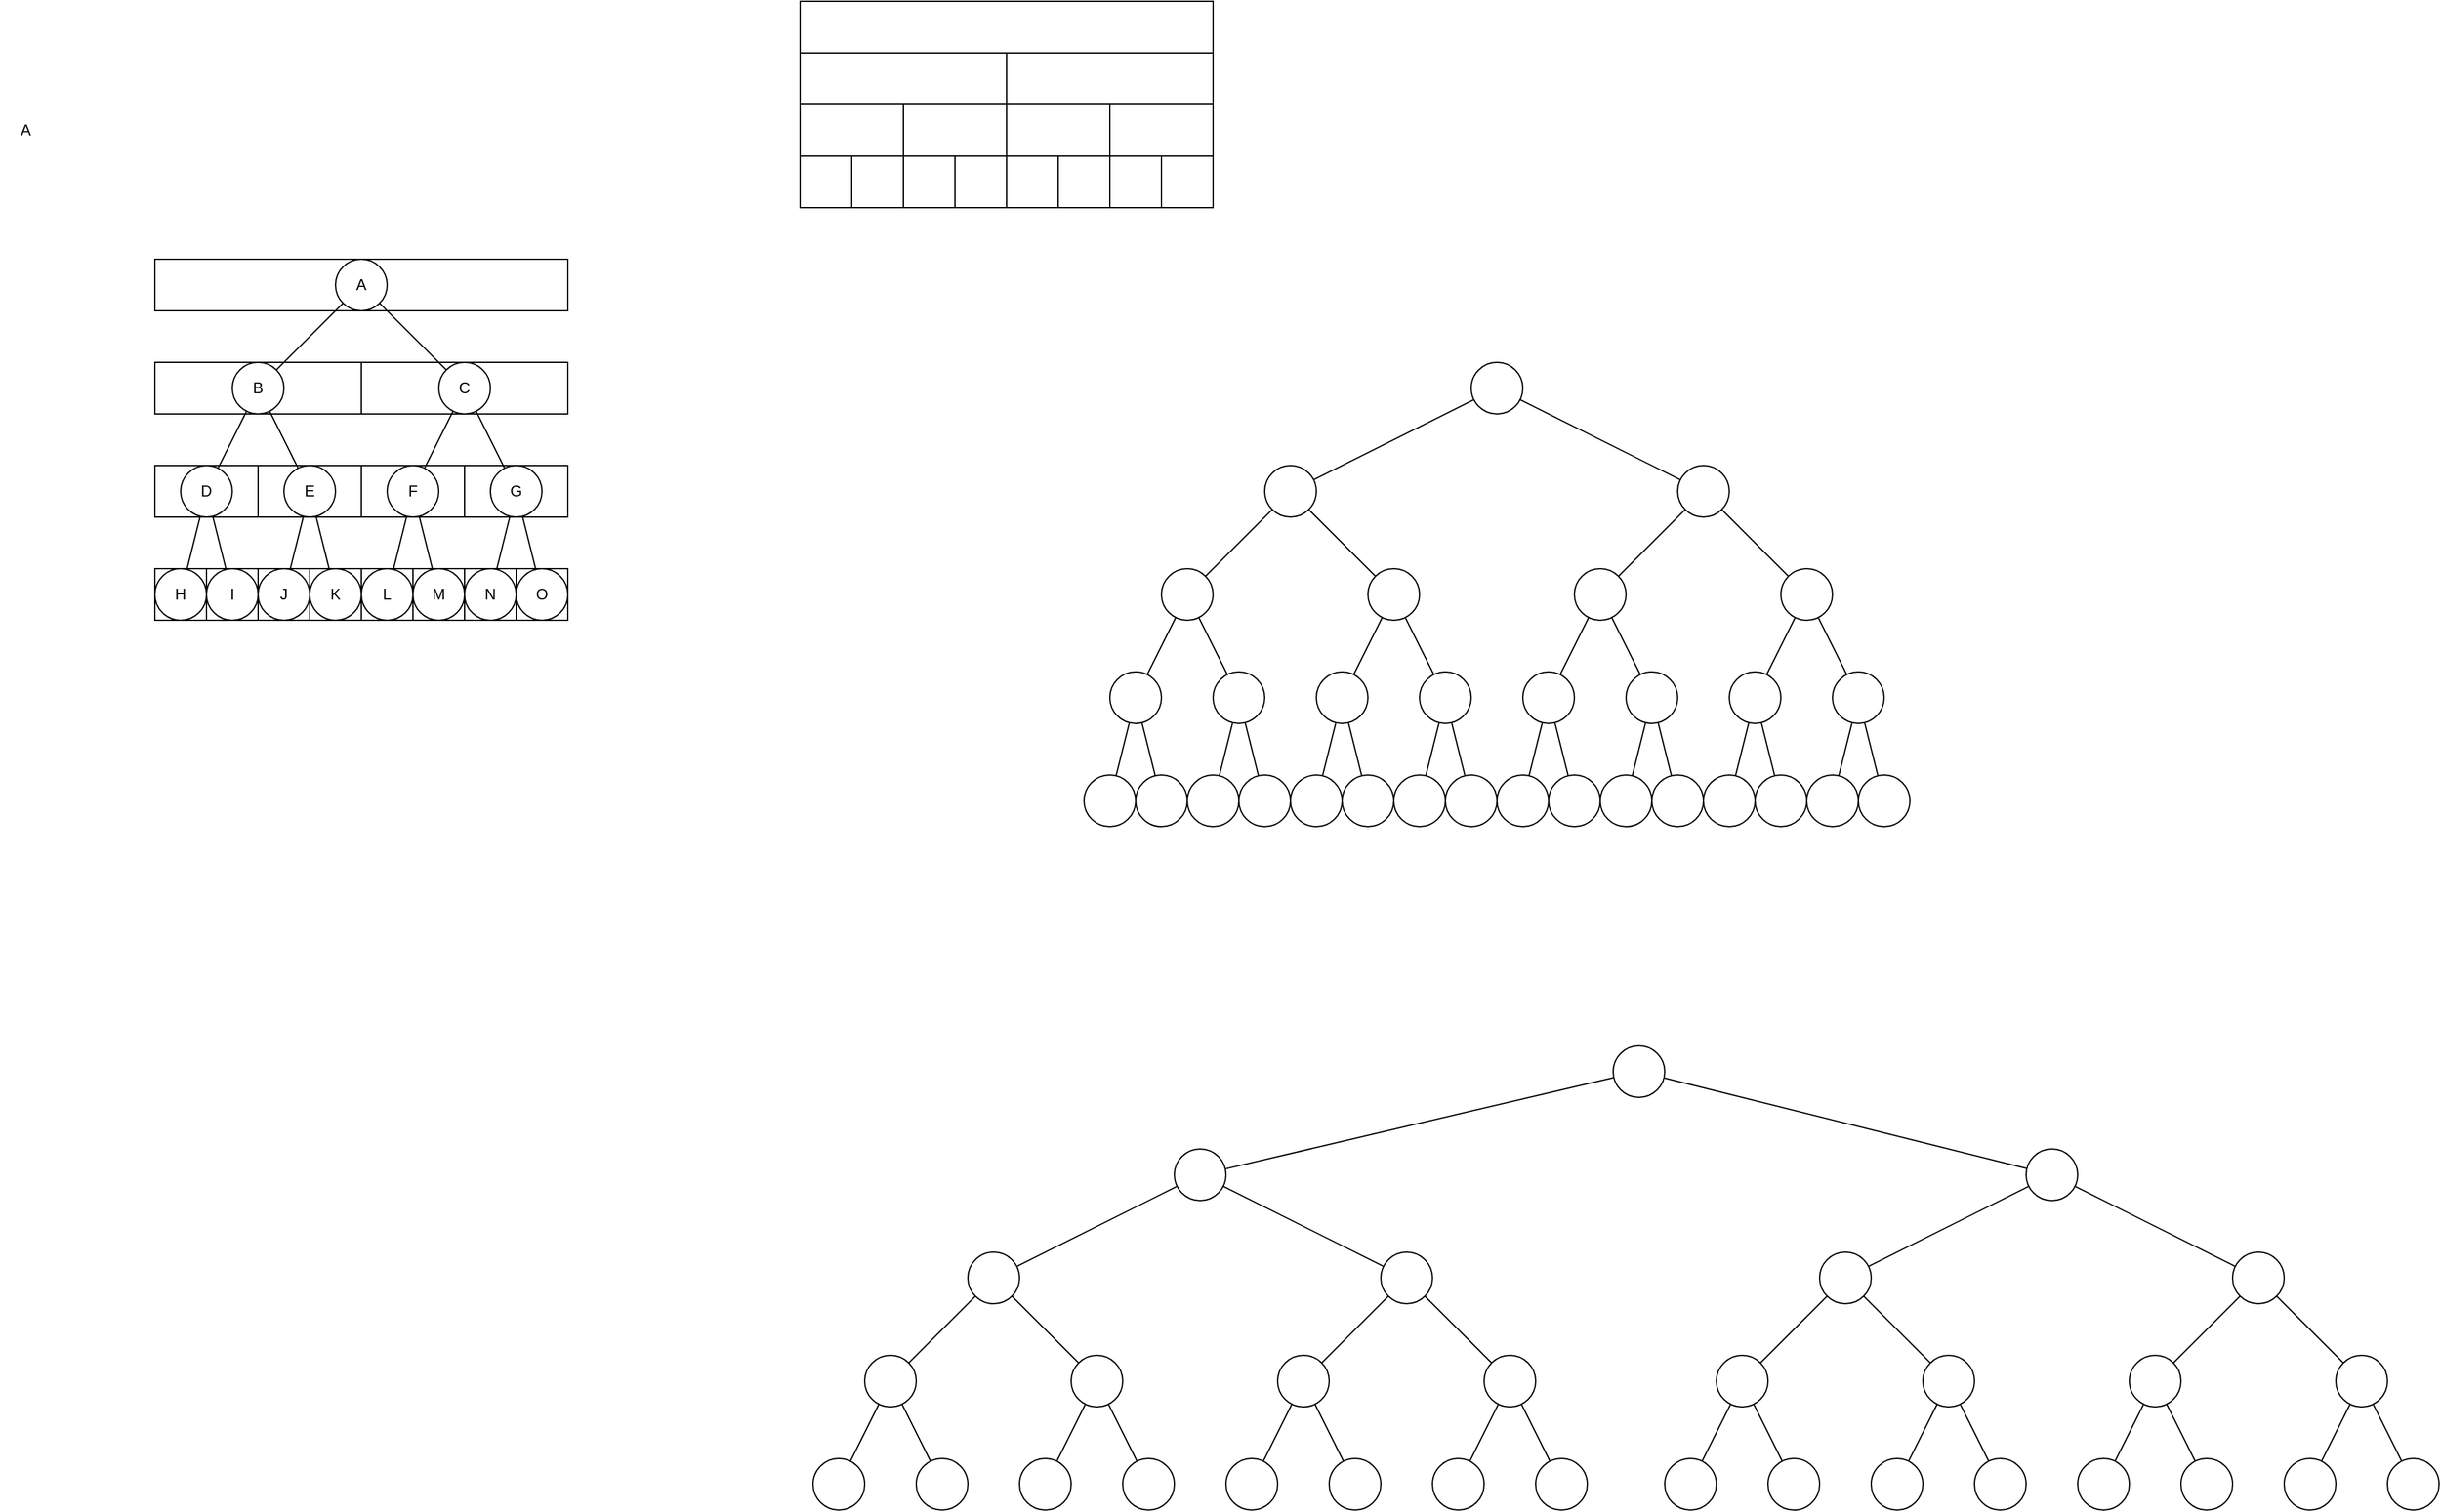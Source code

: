 <mxfile version="22.0.3" type="device">
  <diagram name="第 1 页" id="oB4NinOPoeqdr9seLpQx">
    <mxGraphModel dx="2012" dy="674" grid="1" gridSize="10" guides="1" tooltips="1" connect="1" arrows="1" fold="1" page="1" pageScale="1" pageWidth="827" pageHeight="1169" math="0" shadow="0">
      <root>
        <mxCell id="0" />
        <mxCell id="1" parent="0" />
        <mxCell id="qRRw0WlQvLEIwjKUzvwP-133" value="" style="rounded=0;whiteSpace=wrap;html=1;" vertex="1" parent="1">
          <mxGeometry x="-360" y="640" width="40" height="40" as="geometry" />
        </mxCell>
        <mxCell id="qRRw0WlQvLEIwjKUzvwP-134" value="" style="rounded=0;whiteSpace=wrap;html=1;" vertex="1" parent="1">
          <mxGeometry x="-320" y="640" width="40" height="40" as="geometry" />
        </mxCell>
        <mxCell id="qRRw0WlQvLEIwjKUzvwP-135" value="" style="rounded=0;whiteSpace=wrap;html=1;" vertex="1" parent="1">
          <mxGeometry x="-240" y="640" width="40" height="40" as="geometry" />
        </mxCell>
        <mxCell id="qRRw0WlQvLEIwjKUzvwP-136" value="" style="rounded=0;whiteSpace=wrap;html=1;" vertex="1" parent="1">
          <mxGeometry x="-280" y="640" width="40" height="40" as="geometry" />
        </mxCell>
        <mxCell id="qRRw0WlQvLEIwjKUzvwP-137" value="" style="rounded=0;whiteSpace=wrap;html=1;" vertex="1" parent="1">
          <mxGeometry x="-160" y="640" width="40" height="40" as="geometry" />
        </mxCell>
        <mxCell id="qRRw0WlQvLEIwjKUzvwP-138" value="" style="rounded=0;whiteSpace=wrap;html=1;" vertex="1" parent="1">
          <mxGeometry x="-200" y="640" width="40" height="40" as="geometry" />
        </mxCell>
        <mxCell id="qRRw0WlQvLEIwjKUzvwP-139" value="" style="rounded=0;whiteSpace=wrap;html=1;" vertex="1" parent="1">
          <mxGeometry x="-80" y="640" width="40" height="40" as="geometry" />
        </mxCell>
        <mxCell id="qRRw0WlQvLEIwjKUzvwP-140" value="" style="rounded=0;whiteSpace=wrap;html=1;" vertex="1" parent="1">
          <mxGeometry x="-120" y="640" width="40" height="40" as="geometry" />
        </mxCell>
        <mxCell id="qRRw0WlQvLEIwjKUzvwP-141" value="" style="rounded=0;whiteSpace=wrap;html=1;" vertex="1" parent="1">
          <mxGeometry x="-360" y="560" width="80" height="40" as="geometry" />
        </mxCell>
        <mxCell id="qRRw0WlQvLEIwjKUzvwP-142" value="" style="rounded=0;whiteSpace=wrap;html=1;" vertex="1" parent="1">
          <mxGeometry x="-280" y="560" width="80" height="40" as="geometry" />
        </mxCell>
        <mxCell id="qRRw0WlQvLEIwjKUzvwP-143" value="" style="rounded=0;whiteSpace=wrap;html=1;" vertex="1" parent="1">
          <mxGeometry x="-200" y="560" width="80" height="40" as="geometry" />
        </mxCell>
        <mxCell id="qRRw0WlQvLEIwjKUzvwP-144" value="" style="rounded=0;whiteSpace=wrap;html=1;" vertex="1" parent="1">
          <mxGeometry x="-120" y="560" width="80" height="40" as="geometry" />
        </mxCell>
        <mxCell id="qRRw0WlQvLEIwjKUzvwP-145" value="" style="rounded=0;whiteSpace=wrap;html=1;" vertex="1" parent="1">
          <mxGeometry x="-360" y="480" width="160" height="40" as="geometry" />
        </mxCell>
        <mxCell id="qRRw0WlQvLEIwjKUzvwP-146" value="" style="rounded=0;whiteSpace=wrap;html=1;" vertex="1" parent="1">
          <mxGeometry x="-200" y="480" width="160" height="40" as="geometry" />
        </mxCell>
        <mxCell id="qRRw0WlQvLEIwjKUzvwP-147" value="" style="rounded=0;whiteSpace=wrap;html=1;" vertex="1" parent="1">
          <mxGeometry x="-360" y="400" width="320" height="40" as="geometry" />
        </mxCell>
        <mxCell id="qRRw0WlQvLEIwjKUzvwP-48" value="" style="group" vertex="1" connectable="0" parent="1">
          <mxGeometry x="140" y="200" width="320" height="160" as="geometry" />
        </mxCell>
        <mxCell id="qRRw0WlQvLEIwjKUzvwP-1" value="" style="rounded=0;whiteSpace=wrap;html=1;" vertex="1" parent="qRRw0WlQvLEIwjKUzvwP-48">
          <mxGeometry y="120" width="40" height="40" as="geometry" />
        </mxCell>
        <mxCell id="qRRw0WlQvLEIwjKUzvwP-2" value="" style="rounded=0;whiteSpace=wrap;html=1;" vertex="1" parent="qRRw0WlQvLEIwjKUzvwP-48">
          <mxGeometry x="40" y="120" width="40" height="40" as="geometry" />
        </mxCell>
        <mxCell id="qRRw0WlQvLEIwjKUzvwP-3" value="" style="rounded=0;whiteSpace=wrap;html=1;" vertex="1" parent="qRRw0WlQvLEIwjKUzvwP-48">
          <mxGeometry x="120" y="120" width="40" height="40" as="geometry" />
        </mxCell>
        <mxCell id="qRRw0WlQvLEIwjKUzvwP-4" value="" style="rounded=0;whiteSpace=wrap;html=1;" vertex="1" parent="qRRw0WlQvLEIwjKUzvwP-48">
          <mxGeometry x="80" y="120" width="40" height="40" as="geometry" />
        </mxCell>
        <mxCell id="qRRw0WlQvLEIwjKUzvwP-5" value="" style="rounded=0;whiteSpace=wrap;html=1;" vertex="1" parent="qRRw0WlQvLEIwjKUzvwP-48">
          <mxGeometry x="200" y="120" width="40" height="40" as="geometry" />
        </mxCell>
        <mxCell id="qRRw0WlQvLEIwjKUzvwP-6" value="" style="rounded=0;whiteSpace=wrap;html=1;" vertex="1" parent="qRRw0WlQvLEIwjKUzvwP-48">
          <mxGeometry x="160" y="120" width="40" height="40" as="geometry" />
        </mxCell>
        <mxCell id="qRRw0WlQvLEIwjKUzvwP-7" value="" style="rounded=0;whiteSpace=wrap;html=1;" vertex="1" parent="qRRw0WlQvLEIwjKUzvwP-48">
          <mxGeometry x="280" y="120" width="40" height="40" as="geometry" />
        </mxCell>
        <mxCell id="qRRw0WlQvLEIwjKUzvwP-8" value="" style="rounded=0;whiteSpace=wrap;html=1;" vertex="1" parent="qRRw0WlQvLEIwjKUzvwP-48">
          <mxGeometry x="240" y="120" width="40" height="40" as="geometry" />
        </mxCell>
        <mxCell id="qRRw0WlQvLEIwjKUzvwP-9" value="" style="rounded=0;whiteSpace=wrap;html=1;" vertex="1" parent="qRRw0WlQvLEIwjKUzvwP-48">
          <mxGeometry y="80" width="80" height="40" as="geometry" />
        </mxCell>
        <mxCell id="qRRw0WlQvLEIwjKUzvwP-12" value="" style="rounded=0;whiteSpace=wrap;html=1;" vertex="1" parent="qRRw0WlQvLEIwjKUzvwP-48">
          <mxGeometry x="80" y="80" width="80" height="40" as="geometry" />
        </mxCell>
        <mxCell id="qRRw0WlQvLEIwjKUzvwP-14" value="" style="rounded=0;whiteSpace=wrap;html=1;" vertex="1" parent="qRRw0WlQvLEIwjKUzvwP-48">
          <mxGeometry x="160" y="80" width="80" height="40" as="geometry" />
        </mxCell>
        <mxCell id="qRRw0WlQvLEIwjKUzvwP-16" value="" style="rounded=0;whiteSpace=wrap;html=1;" vertex="1" parent="qRRw0WlQvLEIwjKUzvwP-48">
          <mxGeometry x="240" y="80" width="80" height="40" as="geometry" />
        </mxCell>
        <mxCell id="qRRw0WlQvLEIwjKUzvwP-17" value="" style="rounded=0;whiteSpace=wrap;html=1;" vertex="1" parent="qRRw0WlQvLEIwjKUzvwP-48">
          <mxGeometry y="40" width="160" height="40" as="geometry" />
        </mxCell>
        <mxCell id="qRRw0WlQvLEIwjKUzvwP-19" value="" style="rounded=0;whiteSpace=wrap;html=1;" vertex="1" parent="qRRw0WlQvLEIwjKUzvwP-48">
          <mxGeometry x="160" y="40" width="160" height="40" as="geometry" />
        </mxCell>
        <mxCell id="qRRw0WlQvLEIwjKUzvwP-21" value="" style="rounded=0;whiteSpace=wrap;html=1;" vertex="1" parent="qRRw0WlQvLEIwjKUzvwP-48">
          <mxGeometry width="320" height="40" as="geometry" />
        </mxCell>
        <mxCell id="qRRw0WlQvLEIwjKUzvwP-22" value="" style="ellipse;whiteSpace=wrap;html=1;aspect=fixed;" vertex="1" parent="1">
          <mxGeometry x="500" y="560" width="40" height="40" as="geometry" />
        </mxCell>
        <mxCell id="qRRw0WlQvLEIwjKUzvwP-23" value="" style="ellipse;whiteSpace=wrap;html=1;aspect=fixed;" vertex="1" parent="1">
          <mxGeometry x="420" y="640" width="40" height="40" as="geometry" />
        </mxCell>
        <mxCell id="qRRw0WlQvLEIwjKUzvwP-24" value="" style="ellipse;whiteSpace=wrap;html=1;aspect=fixed;" vertex="1" parent="1">
          <mxGeometry x="380" y="720" width="40" height="40" as="geometry" />
        </mxCell>
        <mxCell id="qRRw0WlQvLEIwjKUzvwP-25" value="" style="ellipse;whiteSpace=wrap;html=1;aspect=fixed;" vertex="1" parent="1">
          <mxGeometry x="460" y="720" width="40" height="40" as="geometry" />
        </mxCell>
        <mxCell id="qRRw0WlQvLEIwjKUzvwP-33" value="" style="ellipse;whiteSpace=wrap;html=1;aspect=fixed;" vertex="1" parent="1">
          <mxGeometry x="640" y="800" width="40" height="40" as="geometry" />
        </mxCell>
        <mxCell id="qRRw0WlQvLEIwjKUzvwP-36" value="" style="ellipse;whiteSpace=wrap;html=1;aspect=fixed;" vertex="1" parent="1">
          <mxGeometry x="580" y="640" width="40" height="40" as="geometry" />
        </mxCell>
        <mxCell id="qRRw0WlQvLEIwjKUzvwP-37" value="" style="ellipse;whiteSpace=wrap;html=1;aspect=fixed;" vertex="1" parent="1">
          <mxGeometry x="540" y="720" width="40" height="40" as="geometry" />
        </mxCell>
        <mxCell id="qRRw0WlQvLEIwjKUzvwP-38" value="" style="ellipse;whiteSpace=wrap;html=1;aspect=fixed;" vertex="1" parent="1">
          <mxGeometry x="620" y="720" width="40" height="40" as="geometry" />
        </mxCell>
        <mxCell id="qRRw0WlQvLEIwjKUzvwP-39" value="" style="endArrow=none;html=1;rounded=0;" edge="1" parent="1" source="qRRw0WlQvLEIwjKUzvwP-23" target="qRRw0WlQvLEIwjKUzvwP-22">
          <mxGeometry width="50" height="50" relative="1" as="geometry">
            <mxPoint x="460" y="520" as="sourcePoint" />
            <mxPoint x="510" y="470" as="targetPoint" />
          </mxGeometry>
        </mxCell>
        <mxCell id="qRRw0WlQvLEIwjKUzvwP-50" value="" style="endArrow=none;html=1;rounded=0;" edge="1" parent="1" source="qRRw0WlQvLEIwjKUzvwP-22" target="qRRw0WlQvLEIwjKUzvwP-36">
          <mxGeometry width="50" height="50" relative="1" as="geometry">
            <mxPoint x="600.11" y="572.06" as="sourcePoint" />
            <mxPoint x="644.11" y="550.06" as="targetPoint" />
          </mxGeometry>
        </mxCell>
        <mxCell id="qRRw0WlQvLEIwjKUzvwP-51" value="" style="endArrow=none;html=1;rounded=0;" edge="1" parent="1" source="qRRw0WlQvLEIwjKUzvwP-24" target="qRRw0WlQvLEIwjKUzvwP-23">
          <mxGeometry width="50" height="50" relative="1" as="geometry">
            <mxPoint x="340.11" y="630.06" as="sourcePoint" />
            <mxPoint x="384.11" y="652.06" as="targetPoint" />
          </mxGeometry>
        </mxCell>
        <mxCell id="qRRw0WlQvLEIwjKUzvwP-52" value="" style="endArrow=none;html=1;rounded=0;" edge="1" parent="1" source="qRRw0WlQvLEIwjKUzvwP-25" target="qRRw0WlQvLEIwjKUzvwP-23">
          <mxGeometry width="50" height="50" relative="1" as="geometry">
            <mxPoint x="508.14" y="666" as="sourcePoint" />
            <mxPoint x="520.14" y="654" as="targetPoint" />
          </mxGeometry>
        </mxCell>
        <mxCell id="qRRw0WlQvLEIwjKUzvwP-53" value="" style="endArrow=none;html=1;rounded=0;" edge="1" parent="1" source="qRRw0WlQvLEIwjKUzvwP-37" target="qRRw0WlQvLEIwjKUzvwP-36">
          <mxGeometry width="50" height="50" relative="1" as="geometry">
            <mxPoint x="521.86" y="666" as="sourcePoint" />
            <mxPoint x="509.86" y="654" as="targetPoint" />
          </mxGeometry>
        </mxCell>
        <mxCell id="qRRw0WlQvLEIwjKUzvwP-54" value="" style="endArrow=none;html=1;rounded=0;" edge="1" parent="1" source="qRRw0WlQvLEIwjKUzvwP-36" target="qRRw0WlQvLEIwjKUzvwP-38">
          <mxGeometry width="50" height="50" relative="1" as="geometry">
            <mxPoint x="659.86" y="666" as="sourcePoint" />
            <mxPoint x="671.86" y="654" as="targetPoint" />
          </mxGeometry>
        </mxCell>
        <mxCell id="qRRw0WlQvLEIwjKUzvwP-55" value="" style="endArrow=none;html=1;rounded=0;" edge="1" parent="1" source="qRRw0WlQvLEIwjKUzvwP-64" target="qRRw0WlQvLEIwjKUzvwP-24">
          <mxGeometry width="50" height="50" relative="1" as="geometry">
            <mxPoint x="388.944" y="762.111" as="sourcePoint" />
            <mxPoint x="344.11" y="720.06" as="targetPoint" />
          </mxGeometry>
        </mxCell>
        <mxCell id="qRRw0WlQvLEIwjKUzvwP-57" value="" style="endArrow=none;html=1;rounded=0;" edge="1" parent="1" source="qRRw0WlQvLEIwjKUzvwP-65" target="qRRw0WlQvLEIwjKUzvwP-24">
          <mxGeometry width="50" height="50" relative="1" as="geometry">
            <mxPoint x="411.056" y="762.111" as="sourcePoint" />
            <mxPoint x="458" y="738" as="targetPoint" />
          </mxGeometry>
        </mxCell>
        <mxCell id="qRRw0WlQvLEIwjKUzvwP-58" value="" style="endArrow=none;html=1;rounded=0;" edge="1" parent="1" source="qRRw0WlQvLEIwjKUzvwP-66" target="qRRw0WlQvLEIwjKUzvwP-25">
          <mxGeometry width="50" height="50" relative="1" as="geometry">
            <mxPoint x="468.944" y="762.111" as="sourcePoint" />
            <mxPoint x="510" y="830" as="targetPoint" />
          </mxGeometry>
        </mxCell>
        <mxCell id="qRRw0WlQvLEIwjKUzvwP-59" value="" style="endArrow=none;html=1;rounded=0;" edge="1" parent="1" source="qRRw0WlQvLEIwjKUzvwP-67" target="qRRw0WlQvLEIwjKUzvwP-25">
          <mxGeometry width="50" height="50" relative="1" as="geometry">
            <mxPoint x="491.056" y="762.111" as="sourcePoint" />
            <mxPoint x="474" y="830" as="targetPoint" />
          </mxGeometry>
        </mxCell>
        <mxCell id="qRRw0WlQvLEIwjKUzvwP-60" value="" style="endArrow=none;html=1;rounded=0;" edge="1" parent="1" source="qRRw0WlQvLEIwjKUzvwP-68" target="qRRw0WlQvLEIwjKUzvwP-37">
          <mxGeometry width="50" height="50" relative="1" as="geometry">
            <mxPoint x="548.944" y="762.111" as="sourcePoint" />
            <mxPoint x="524" y="830" as="targetPoint" />
          </mxGeometry>
        </mxCell>
        <mxCell id="qRRw0WlQvLEIwjKUzvwP-61" value="" style="endArrow=none;html=1;rounded=0;" edge="1" parent="1" source="qRRw0WlQvLEIwjKUzvwP-69" target="qRRw0WlQvLEIwjKUzvwP-37">
          <mxGeometry width="50" height="50" relative="1" as="geometry">
            <mxPoint x="571.056" y="762.111" as="sourcePoint" />
            <mxPoint x="520" y="830" as="targetPoint" />
          </mxGeometry>
        </mxCell>
        <mxCell id="qRRw0WlQvLEIwjKUzvwP-62" value="" style="endArrow=none;html=1;rounded=0;" edge="1" parent="1" source="qRRw0WlQvLEIwjKUzvwP-70" target="qRRw0WlQvLEIwjKUzvwP-38">
          <mxGeometry width="50" height="50" relative="1" as="geometry">
            <mxPoint x="628.944" y="762.111" as="sourcePoint" />
            <mxPoint x="564" y="830" as="targetPoint" />
          </mxGeometry>
        </mxCell>
        <mxCell id="qRRw0WlQvLEIwjKUzvwP-63" value="" style="endArrow=none;html=1;rounded=0;" edge="1" parent="1" source="qRRw0WlQvLEIwjKUzvwP-33" target="qRRw0WlQvLEIwjKUzvwP-38">
          <mxGeometry width="50" height="50" relative="1" as="geometry">
            <mxPoint x="516" y="842" as="sourcePoint" />
            <mxPoint x="560" y="820" as="targetPoint" />
          </mxGeometry>
        </mxCell>
        <mxCell id="qRRw0WlQvLEIwjKUzvwP-64" value="" style="ellipse;whiteSpace=wrap;html=1;aspect=fixed;" vertex="1" parent="1">
          <mxGeometry x="360" y="800" width="40" height="40" as="geometry" />
        </mxCell>
        <mxCell id="qRRw0WlQvLEIwjKUzvwP-65" value="" style="ellipse;whiteSpace=wrap;html=1;aspect=fixed;" vertex="1" parent="1">
          <mxGeometry x="400" y="800" width="40" height="40" as="geometry" />
        </mxCell>
        <mxCell id="qRRw0WlQvLEIwjKUzvwP-66" value="" style="ellipse;whiteSpace=wrap;html=1;aspect=fixed;" vertex="1" parent="1">
          <mxGeometry x="440" y="800" width="40" height="40" as="geometry" />
        </mxCell>
        <mxCell id="qRRw0WlQvLEIwjKUzvwP-67" value="" style="ellipse;whiteSpace=wrap;html=1;aspect=fixed;" vertex="1" parent="1">
          <mxGeometry x="480" y="800" width="40" height="40" as="geometry" />
        </mxCell>
        <mxCell id="qRRw0WlQvLEIwjKUzvwP-68" value="" style="ellipse;whiteSpace=wrap;html=1;aspect=fixed;" vertex="1" parent="1">
          <mxGeometry x="520" y="800" width="40" height="40" as="geometry" />
        </mxCell>
        <mxCell id="qRRw0WlQvLEIwjKUzvwP-69" value="" style="ellipse;whiteSpace=wrap;html=1;aspect=fixed;" vertex="1" parent="1">
          <mxGeometry x="560" y="800" width="40" height="40" as="geometry" />
        </mxCell>
        <mxCell id="qRRw0WlQvLEIwjKUzvwP-70" value="" style="ellipse;whiteSpace=wrap;html=1;aspect=fixed;" vertex="1" parent="1">
          <mxGeometry x="600" y="800" width="40" height="40" as="geometry" />
        </mxCell>
        <mxCell id="qRRw0WlQvLEIwjKUzvwP-71" value="" style="ellipse;whiteSpace=wrap;html=1;aspect=fixed;" vertex="1" parent="1">
          <mxGeometry x="820" y="560" width="40" height="40" as="geometry" />
        </mxCell>
        <mxCell id="qRRw0WlQvLEIwjKUzvwP-72" value="" style="ellipse;whiteSpace=wrap;html=1;aspect=fixed;" vertex="1" parent="1">
          <mxGeometry x="740" y="640" width="40" height="40" as="geometry" />
        </mxCell>
        <mxCell id="qRRw0WlQvLEIwjKUzvwP-73" value="" style="ellipse;whiteSpace=wrap;html=1;aspect=fixed;" vertex="1" parent="1">
          <mxGeometry x="700" y="720" width="40" height="40" as="geometry" />
        </mxCell>
        <mxCell id="qRRw0WlQvLEIwjKUzvwP-74" value="" style="ellipse;whiteSpace=wrap;html=1;aspect=fixed;" vertex="1" parent="1">
          <mxGeometry x="780" y="720" width="40" height="40" as="geometry" />
        </mxCell>
        <mxCell id="qRRw0WlQvLEIwjKUzvwP-75" value="" style="ellipse;whiteSpace=wrap;html=1;aspect=fixed;" vertex="1" parent="1">
          <mxGeometry x="960" y="800" width="40" height="40" as="geometry" />
        </mxCell>
        <mxCell id="qRRw0WlQvLEIwjKUzvwP-76" value="" style="ellipse;whiteSpace=wrap;html=1;aspect=fixed;" vertex="1" parent="1">
          <mxGeometry x="900" y="640" width="40" height="40" as="geometry" />
        </mxCell>
        <mxCell id="qRRw0WlQvLEIwjKUzvwP-77" value="" style="ellipse;whiteSpace=wrap;html=1;aspect=fixed;" vertex="1" parent="1">
          <mxGeometry x="860" y="720" width="40" height="40" as="geometry" />
        </mxCell>
        <mxCell id="qRRw0WlQvLEIwjKUzvwP-78" value="" style="ellipse;whiteSpace=wrap;html=1;aspect=fixed;" vertex="1" parent="1">
          <mxGeometry x="940" y="720" width="40" height="40" as="geometry" />
        </mxCell>
        <mxCell id="qRRw0WlQvLEIwjKUzvwP-79" value="" style="endArrow=none;html=1;rounded=0;" edge="1" source="qRRw0WlQvLEIwjKUzvwP-72" target="qRRw0WlQvLEIwjKUzvwP-71" parent="1">
          <mxGeometry width="50" height="50" relative="1" as="geometry">
            <mxPoint x="780" y="520" as="sourcePoint" />
            <mxPoint x="830" y="470" as="targetPoint" />
          </mxGeometry>
        </mxCell>
        <mxCell id="qRRw0WlQvLEIwjKUzvwP-80" value="" style="endArrow=none;html=1;rounded=0;" edge="1" source="qRRw0WlQvLEIwjKUzvwP-71" target="qRRw0WlQvLEIwjKUzvwP-76" parent="1">
          <mxGeometry width="50" height="50" relative="1" as="geometry">
            <mxPoint x="920.11" y="572.06" as="sourcePoint" />
            <mxPoint x="964.11" y="550.06" as="targetPoint" />
          </mxGeometry>
        </mxCell>
        <mxCell id="qRRw0WlQvLEIwjKUzvwP-81" value="" style="endArrow=none;html=1;rounded=0;" edge="1" source="qRRw0WlQvLEIwjKUzvwP-73" target="qRRw0WlQvLEIwjKUzvwP-72" parent="1">
          <mxGeometry width="50" height="50" relative="1" as="geometry">
            <mxPoint x="660.11" y="630.06" as="sourcePoint" />
            <mxPoint x="704.11" y="652.06" as="targetPoint" />
          </mxGeometry>
        </mxCell>
        <mxCell id="qRRw0WlQvLEIwjKUzvwP-82" value="" style="endArrow=none;html=1;rounded=0;" edge="1" source="qRRw0WlQvLEIwjKUzvwP-74" target="qRRw0WlQvLEIwjKUzvwP-72" parent="1">
          <mxGeometry width="50" height="50" relative="1" as="geometry">
            <mxPoint x="828.14" y="666" as="sourcePoint" />
            <mxPoint x="840.14" y="654" as="targetPoint" />
          </mxGeometry>
        </mxCell>
        <mxCell id="qRRw0WlQvLEIwjKUzvwP-83" value="" style="endArrow=none;html=1;rounded=0;" edge="1" source="qRRw0WlQvLEIwjKUzvwP-77" target="qRRw0WlQvLEIwjKUzvwP-76" parent="1">
          <mxGeometry width="50" height="50" relative="1" as="geometry">
            <mxPoint x="841.86" y="666" as="sourcePoint" />
            <mxPoint x="829.86" y="654" as="targetPoint" />
          </mxGeometry>
        </mxCell>
        <mxCell id="qRRw0WlQvLEIwjKUzvwP-84" value="" style="endArrow=none;html=1;rounded=0;" edge="1" source="qRRw0WlQvLEIwjKUzvwP-76" target="qRRw0WlQvLEIwjKUzvwP-78" parent="1">
          <mxGeometry width="50" height="50" relative="1" as="geometry">
            <mxPoint x="979.86" y="666" as="sourcePoint" />
            <mxPoint x="991.86" y="654" as="targetPoint" />
          </mxGeometry>
        </mxCell>
        <mxCell id="qRRw0WlQvLEIwjKUzvwP-85" value="" style="endArrow=none;html=1;rounded=0;" edge="1" source="qRRw0WlQvLEIwjKUzvwP-93" target="qRRw0WlQvLEIwjKUzvwP-73" parent="1">
          <mxGeometry width="50" height="50" relative="1" as="geometry">
            <mxPoint x="708.944" y="762.111" as="sourcePoint" />
            <mxPoint x="664.11" y="720.06" as="targetPoint" />
          </mxGeometry>
        </mxCell>
        <mxCell id="qRRw0WlQvLEIwjKUzvwP-86" value="" style="endArrow=none;html=1;rounded=0;" edge="1" source="qRRw0WlQvLEIwjKUzvwP-94" target="qRRw0WlQvLEIwjKUzvwP-73" parent="1">
          <mxGeometry width="50" height="50" relative="1" as="geometry">
            <mxPoint x="731.056" y="762.111" as="sourcePoint" />
            <mxPoint x="778" y="738" as="targetPoint" />
          </mxGeometry>
        </mxCell>
        <mxCell id="qRRw0WlQvLEIwjKUzvwP-87" value="" style="endArrow=none;html=1;rounded=0;" edge="1" source="qRRw0WlQvLEIwjKUzvwP-95" target="qRRw0WlQvLEIwjKUzvwP-74" parent="1">
          <mxGeometry width="50" height="50" relative="1" as="geometry">
            <mxPoint x="788.944" y="762.111" as="sourcePoint" />
            <mxPoint x="830" y="830" as="targetPoint" />
          </mxGeometry>
        </mxCell>
        <mxCell id="qRRw0WlQvLEIwjKUzvwP-88" value="" style="endArrow=none;html=1;rounded=0;" edge="1" source="qRRw0WlQvLEIwjKUzvwP-96" target="qRRw0WlQvLEIwjKUzvwP-74" parent="1">
          <mxGeometry width="50" height="50" relative="1" as="geometry">
            <mxPoint x="811.056" y="762.111" as="sourcePoint" />
            <mxPoint x="794" y="830" as="targetPoint" />
          </mxGeometry>
        </mxCell>
        <mxCell id="qRRw0WlQvLEIwjKUzvwP-89" value="" style="endArrow=none;html=1;rounded=0;" edge="1" source="qRRw0WlQvLEIwjKUzvwP-97" target="qRRw0WlQvLEIwjKUzvwP-77" parent="1">
          <mxGeometry width="50" height="50" relative="1" as="geometry">
            <mxPoint x="868.944" y="762.111" as="sourcePoint" />
            <mxPoint x="844" y="830" as="targetPoint" />
          </mxGeometry>
        </mxCell>
        <mxCell id="qRRw0WlQvLEIwjKUzvwP-90" value="" style="endArrow=none;html=1;rounded=0;" edge="1" source="qRRw0WlQvLEIwjKUzvwP-98" target="qRRw0WlQvLEIwjKUzvwP-77" parent="1">
          <mxGeometry width="50" height="50" relative="1" as="geometry">
            <mxPoint x="891.056" y="762.111" as="sourcePoint" />
            <mxPoint x="840" y="830" as="targetPoint" />
          </mxGeometry>
        </mxCell>
        <mxCell id="qRRw0WlQvLEIwjKUzvwP-91" value="" style="endArrow=none;html=1;rounded=0;" edge="1" source="qRRw0WlQvLEIwjKUzvwP-99" target="qRRw0WlQvLEIwjKUzvwP-78" parent="1">
          <mxGeometry width="50" height="50" relative="1" as="geometry">
            <mxPoint x="948.944" y="762.111" as="sourcePoint" />
            <mxPoint x="884" y="830" as="targetPoint" />
          </mxGeometry>
        </mxCell>
        <mxCell id="qRRw0WlQvLEIwjKUzvwP-92" value="" style="endArrow=none;html=1;rounded=0;" edge="1" source="qRRw0WlQvLEIwjKUzvwP-75" target="qRRw0WlQvLEIwjKUzvwP-78" parent="1">
          <mxGeometry width="50" height="50" relative="1" as="geometry">
            <mxPoint x="836" y="842" as="sourcePoint" />
            <mxPoint x="880" y="820" as="targetPoint" />
          </mxGeometry>
        </mxCell>
        <mxCell id="qRRw0WlQvLEIwjKUzvwP-93" value="" style="ellipse;whiteSpace=wrap;html=1;aspect=fixed;" vertex="1" parent="1">
          <mxGeometry x="680" y="800" width="40" height="40" as="geometry" />
        </mxCell>
        <mxCell id="qRRw0WlQvLEIwjKUzvwP-94" value="" style="ellipse;whiteSpace=wrap;html=1;aspect=fixed;" vertex="1" parent="1">
          <mxGeometry x="720" y="800" width="40" height="40" as="geometry" />
        </mxCell>
        <mxCell id="qRRw0WlQvLEIwjKUzvwP-95" value="" style="ellipse;whiteSpace=wrap;html=1;aspect=fixed;" vertex="1" parent="1">
          <mxGeometry x="760" y="800" width="40" height="40" as="geometry" />
        </mxCell>
        <mxCell id="qRRw0WlQvLEIwjKUzvwP-96" value="" style="ellipse;whiteSpace=wrap;html=1;aspect=fixed;" vertex="1" parent="1">
          <mxGeometry x="800" y="800" width="40" height="40" as="geometry" />
        </mxCell>
        <mxCell id="qRRw0WlQvLEIwjKUzvwP-97" value="" style="ellipse;whiteSpace=wrap;html=1;aspect=fixed;" vertex="1" parent="1">
          <mxGeometry x="840" y="800" width="40" height="40" as="geometry" />
        </mxCell>
        <mxCell id="qRRw0WlQvLEIwjKUzvwP-98" value="" style="ellipse;whiteSpace=wrap;html=1;aspect=fixed;" vertex="1" parent="1">
          <mxGeometry x="880" y="800" width="40" height="40" as="geometry" />
        </mxCell>
        <mxCell id="qRRw0WlQvLEIwjKUzvwP-99" value="" style="ellipse;whiteSpace=wrap;html=1;aspect=fixed;" vertex="1" parent="1">
          <mxGeometry x="920" y="800" width="40" height="40" as="geometry" />
        </mxCell>
        <mxCell id="qRRw0WlQvLEIwjKUzvwP-100" value="" style="ellipse;whiteSpace=wrap;html=1;aspect=fixed;" vertex="1" parent="1">
          <mxGeometry x="660" y="480" width="40" height="40" as="geometry" />
        </mxCell>
        <mxCell id="qRRw0WlQvLEIwjKUzvwP-101" value="" style="endArrow=none;html=1;rounded=0;" edge="1" parent="1" source="qRRw0WlQvLEIwjKUzvwP-22" target="qRRw0WlQvLEIwjKUzvwP-100">
          <mxGeometry width="50" height="50" relative="1" as="geometry">
            <mxPoint x="594" y="559.86" as="sourcePoint" />
            <mxPoint x="646" y="611.86" as="targetPoint" />
          </mxGeometry>
        </mxCell>
        <mxCell id="qRRw0WlQvLEIwjKUzvwP-102" value="" style="endArrow=none;html=1;rounded=0;" edge="1" parent="1" source="qRRw0WlQvLEIwjKUzvwP-100" target="qRRw0WlQvLEIwjKUzvwP-71">
          <mxGeometry width="50" height="50" relative="1" as="geometry">
            <mxPoint x="780.11" y="559.94" as="sourcePoint" />
            <mxPoint x="904.11" y="497.94" as="targetPoint" />
          </mxGeometry>
        </mxCell>
        <mxCell id="qRRw0WlQvLEIwjKUzvwP-103" value="" style="ellipse;whiteSpace=wrap;html=1;aspect=fixed;" vertex="1" parent="1">
          <mxGeometry x="-220" y="400" width="40" height="40" as="geometry" />
        </mxCell>
        <mxCell id="qRRw0WlQvLEIwjKUzvwP-104" value="" style="ellipse;whiteSpace=wrap;html=1;aspect=fixed;" vertex="1" parent="1">
          <mxGeometry x="-300" y="480" width="40" height="40" as="geometry" />
        </mxCell>
        <mxCell id="qRRw0WlQvLEIwjKUzvwP-105" value="" style="ellipse;whiteSpace=wrap;html=1;aspect=fixed;" vertex="1" parent="1">
          <mxGeometry x="-340" y="560" width="40" height="40" as="geometry" />
        </mxCell>
        <mxCell id="qRRw0WlQvLEIwjKUzvwP-106" value="" style="ellipse;whiteSpace=wrap;html=1;aspect=fixed;" vertex="1" parent="1">
          <mxGeometry x="-260" y="560" width="40" height="40" as="geometry" />
        </mxCell>
        <mxCell id="qRRw0WlQvLEIwjKUzvwP-107" value="" style="ellipse;whiteSpace=wrap;html=1;aspect=fixed;" vertex="1" parent="1">
          <mxGeometry x="-80" y="640" width="40" height="40" as="geometry" />
        </mxCell>
        <mxCell id="qRRw0WlQvLEIwjKUzvwP-108" value="" style="ellipse;whiteSpace=wrap;html=1;aspect=fixed;" vertex="1" parent="1">
          <mxGeometry x="-140" y="480" width="40" height="40" as="geometry" />
        </mxCell>
        <mxCell id="qRRw0WlQvLEIwjKUzvwP-109" value="" style="ellipse;whiteSpace=wrap;html=1;aspect=fixed;" vertex="1" parent="1">
          <mxGeometry x="-180" y="560" width="40" height="40" as="geometry" />
        </mxCell>
        <mxCell id="qRRw0WlQvLEIwjKUzvwP-110" value="" style="ellipse;whiteSpace=wrap;html=1;aspect=fixed;" vertex="1" parent="1">
          <mxGeometry x="-100" y="560" width="40" height="40" as="geometry" />
        </mxCell>
        <mxCell id="qRRw0WlQvLEIwjKUzvwP-111" value="" style="endArrow=none;html=1;rounded=0;" edge="1" source="qRRw0WlQvLEIwjKUzvwP-104" target="qRRw0WlQvLEIwjKUzvwP-103" parent="1">
          <mxGeometry width="50" height="50" relative="1" as="geometry">
            <mxPoint x="-260" y="360" as="sourcePoint" />
            <mxPoint x="-210" y="310" as="targetPoint" />
          </mxGeometry>
        </mxCell>
        <mxCell id="qRRw0WlQvLEIwjKUzvwP-112" value="" style="endArrow=none;html=1;rounded=0;" edge="1" source="qRRw0WlQvLEIwjKUzvwP-103" target="qRRw0WlQvLEIwjKUzvwP-108" parent="1">
          <mxGeometry width="50" height="50" relative="1" as="geometry">
            <mxPoint x="-119.89" y="412.06" as="sourcePoint" />
            <mxPoint x="-75.89" y="390.06" as="targetPoint" />
          </mxGeometry>
        </mxCell>
        <mxCell id="qRRw0WlQvLEIwjKUzvwP-113" value="" style="endArrow=none;html=1;rounded=0;" edge="1" source="qRRw0WlQvLEIwjKUzvwP-105" target="qRRw0WlQvLEIwjKUzvwP-104" parent="1">
          <mxGeometry width="50" height="50" relative="1" as="geometry">
            <mxPoint x="-379.89" y="470.06" as="sourcePoint" />
            <mxPoint x="-335.89" y="492.06" as="targetPoint" />
          </mxGeometry>
        </mxCell>
        <mxCell id="qRRw0WlQvLEIwjKUzvwP-114" value="" style="endArrow=none;html=1;rounded=0;" edge="1" source="qRRw0WlQvLEIwjKUzvwP-106" target="qRRw0WlQvLEIwjKUzvwP-104" parent="1">
          <mxGeometry width="50" height="50" relative="1" as="geometry">
            <mxPoint x="-211.86" y="506" as="sourcePoint" />
            <mxPoint x="-199.86" y="494" as="targetPoint" />
          </mxGeometry>
        </mxCell>
        <mxCell id="qRRw0WlQvLEIwjKUzvwP-115" value="" style="endArrow=none;html=1;rounded=0;" edge="1" source="qRRw0WlQvLEIwjKUzvwP-109" target="qRRw0WlQvLEIwjKUzvwP-108" parent="1">
          <mxGeometry width="50" height="50" relative="1" as="geometry">
            <mxPoint x="-198.14" y="506" as="sourcePoint" />
            <mxPoint x="-210.14" y="494" as="targetPoint" />
          </mxGeometry>
        </mxCell>
        <mxCell id="qRRw0WlQvLEIwjKUzvwP-116" value="" style="endArrow=none;html=1;rounded=0;" edge="1" source="qRRw0WlQvLEIwjKUzvwP-108" target="qRRw0WlQvLEIwjKUzvwP-110" parent="1">
          <mxGeometry width="50" height="50" relative="1" as="geometry">
            <mxPoint x="-60.14" y="506" as="sourcePoint" />
            <mxPoint x="-48.14" y="494" as="targetPoint" />
          </mxGeometry>
        </mxCell>
        <mxCell id="qRRw0WlQvLEIwjKUzvwP-117" value="" style="endArrow=none;html=1;rounded=0;" edge="1" source="qRRw0WlQvLEIwjKUzvwP-125" target="qRRw0WlQvLEIwjKUzvwP-105" parent="1">
          <mxGeometry width="50" height="50" relative="1" as="geometry">
            <mxPoint x="-331.056" y="602.111" as="sourcePoint" />
            <mxPoint x="-375.89" y="560.06" as="targetPoint" />
          </mxGeometry>
        </mxCell>
        <mxCell id="qRRw0WlQvLEIwjKUzvwP-118" value="" style="endArrow=none;html=1;rounded=0;" edge="1" source="qRRw0WlQvLEIwjKUzvwP-126" target="qRRw0WlQvLEIwjKUzvwP-105" parent="1">
          <mxGeometry width="50" height="50" relative="1" as="geometry">
            <mxPoint x="-308.944" y="602.111" as="sourcePoint" />
            <mxPoint x="-262" y="578" as="targetPoint" />
          </mxGeometry>
        </mxCell>
        <mxCell id="qRRw0WlQvLEIwjKUzvwP-119" value="" style="endArrow=none;html=1;rounded=0;" edge="1" source="qRRw0WlQvLEIwjKUzvwP-127" target="qRRw0WlQvLEIwjKUzvwP-106" parent="1">
          <mxGeometry width="50" height="50" relative="1" as="geometry">
            <mxPoint x="-251.056" y="602.111" as="sourcePoint" />
            <mxPoint x="-210" y="670" as="targetPoint" />
          </mxGeometry>
        </mxCell>
        <mxCell id="qRRw0WlQvLEIwjKUzvwP-120" value="" style="endArrow=none;html=1;rounded=0;" edge="1" source="qRRw0WlQvLEIwjKUzvwP-128" target="qRRw0WlQvLEIwjKUzvwP-106" parent="1">
          <mxGeometry width="50" height="50" relative="1" as="geometry">
            <mxPoint x="-228.944" y="602.111" as="sourcePoint" />
            <mxPoint x="-246" y="670" as="targetPoint" />
          </mxGeometry>
        </mxCell>
        <mxCell id="qRRw0WlQvLEIwjKUzvwP-121" value="" style="endArrow=none;html=1;rounded=0;" edge="1" source="qRRw0WlQvLEIwjKUzvwP-129" target="qRRw0WlQvLEIwjKUzvwP-109" parent="1">
          <mxGeometry width="50" height="50" relative="1" as="geometry">
            <mxPoint x="-171.056" y="602.111" as="sourcePoint" />
            <mxPoint x="-196" y="670" as="targetPoint" />
          </mxGeometry>
        </mxCell>
        <mxCell id="qRRw0WlQvLEIwjKUzvwP-122" value="" style="endArrow=none;html=1;rounded=0;" edge="1" source="qRRw0WlQvLEIwjKUzvwP-130" target="qRRw0WlQvLEIwjKUzvwP-109" parent="1">
          <mxGeometry width="50" height="50" relative="1" as="geometry">
            <mxPoint x="-148.944" y="602.111" as="sourcePoint" />
            <mxPoint x="-200" y="670" as="targetPoint" />
          </mxGeometry>
        </mxCell>
        <mxCell id="qRRw0WlQvLEIwjKUzvwP-123" value="" style="endArrow=none;html=1;rounded=0;" edge="1" source="qRRw0WlQvLEIwjKUzvwP-131" target="qRRw0WlQvLEIwjKUzvwP-110" parent="1">
          <mxGeometry width="50" height="50" relative="1" as="geometry">
            <mxPoint x="-91.056" y="602.111" as="sourcePoint" />
            <mxPoint x="-156" y="670" as="targetPoint" />
          </mxGeometry>
        </mxCell>
        <mxCell id="qRRw0WlQvLEIwjKUzvwP-124" value="" style="endArrow=none;html=1;rounded=0;" edge="1" source="qRRw0WlQvLEIwjKUzvwP-107" target="qRRw0WlQvLEIwjKUzvwP-110" parent="1">
          <mxGeometry width="50" height="50" relative="1" as="geometry">
            <mxPoint x="-204" y="682" as="sourcePoint" />
            <mxPoint x="-160" y="660" as="targetPoint" />
          </mxGeometry>
        </mxCell>
        <mxCell id="qRRw0WlQvLEIwjKUzvwP-125" value="" style="ellipse;whiteSpace=wrap;html=1;aspect=fixed;" vertex="1" parent="1">
          <mxGeometry x="-360" y="640" width="40" height="40" as="geometry" />
        </mxCell>
        <mxCell id="qRRw0WlQvLEIwjKUzvwP-126" value="" style="ellipse;whiteSpace=wrap;html=1;aspect=fixed;" vertex="1" parent="1">
          <mxGeometry x="-320" y="640" width="40" height="40" as="geometry" />
        </mxCell>
        <mxCell id="qRRw0WlQvLEIwjKUzvwP-127" value="" style="ellipse;whiteSpace=wrap;html=1;aspect=fixed;" vertex="1" parent="1">
          <mxGeometry x="-280" y="640" width="40" height="40" as="geometry" />
        </mxCell>
        <mxCell id="qRRw0WlQvLEIwjKUzvwP-128" value="" style="ellipse;whiteSpace=wrap;html=1;aspect=fixed;" vertex="1" parent="1">
          <mxGeometry x="-240" y="640" width="40" height="40" as="geometry" />
        </mxCell>
        <mxCell id="qRRw0WlQvLEIwjKUzvwP-129" value="" style="ellipse;whiteSpace=wrap;html=1;aspect=fixed;" vertex="1" parent="1">
          <mxGeometry x="-200" y="640" width="40" height="40" as="geometry" />
        </mxCell>
        <mxCell id="qRRw0WlQvLEIwjKUzvwP-130" value="" style="ellipse;whiteSpace=wrap;html=1;aspect=fixed;" vertex="1" parent="1">
          <mxGeometry x="-160" y="640" width="40" height="40" as="geometry" />
        </mxCell>
        <mxCell id="qRRw0WlQvLEIwjKUzvwP-131" value="" style="ellipse;whiteSpace=wrap;html=1;aspect=fixed;" vertex="1" parent="1">
          <mxGeometry x="-120" y="640" width="40" height="40" as="geometry" />
        </mxCell>
        <mxCell id="qRRw0WlQvLEIwjKUzvwP-148" value="" style="ellipse;whiteSpace=wrap;html=1;aspect=fixed;" vertex="1" parent="1">
          <mxGeometry x="430" y="1090" width="40" height="40" as="geometry" />
        </mxCell>
        <mxCell id="qRRw0WlQvLEIwjKUzvwP-149" value="" style="ellipse;whiteSpace=wrap;html=1;aspect=fixed;" vertex="1" parent="1">
          <mxGeometry x="270" y="1170" width="40" height="40" as="geometry" />
        </mxCell>
        <mxCell id="qRRw0WlQvLEIwjKUzvwP-150" value="" style="ellipse;whiteSpace=wrap;html=1;aspect=fixed;" vertex="1" parent="1">
          <mxGeometry x="190" y="1250" width="40" height="40" as="geometry" />
        </mxCell>
        <mxCell id="qRRw0WlQvLEIwjKUzvwP-151" value="" style="ellipse;whiteSpace=wrap;html=1;aspect=fixed;" vertex="1" parent="1">
          <mxGeometry x="350" y="1250" width="40" height="40" as="geometry" />
        </mxCell>
        <mxCell id="qRRw0WlQvLEIwjKUzvwP-152" value="" style="ellipse;whiteSpace=wrap;html=1;aspect=fixed;" vertex="1" parent="1">
          <mxGeometry x="710" y="1330" width="40" height="40" as="geometry" />
        </mxCell>
        <mxCell id="qRRw0WlQvLEIwjKUzvwP-153" value="" style="ellipse;whiteSpace=wrap;html=1;aspect=fixed;" vertex="1" parent="1">
          <mxGeometry x="590" y="1170" width="40" height="40" as="geometry" />
        </mxCell>
        <mxCell id="qRRw0WlQvLEIwjKUzvwP-154" value="" style="ellipse;whiteSpace=wrap;html=1;aspect=fixed;" vertex="1" parent="1">
          <mxGeometry x="510" y="1250" width="40" height="40" as="geometry" />
        </mxCell>
        <mxCell id="qRRw0WlQvLEIwjKUzvwP-155" value="" style="ellipse;whiteSpace=wrap;html=1;aspect=fixed;" vertex="1" parent="1">
          <mxGeometry x="670" y="1250" width="40" height="40" as="geometry" />
        </mxCell>
        <mxCell id="qRRw0WlQvLEIwjKUzvwP-156" value="" style="endArrow=none;html=1;rounded=0;" edge="1" source="qRRw0WlQvLEIwjKUzvwP-149" target="qRRw0WlQvLEIwjKUzvwP-148" parent="1">
          <mxGeometry width="50" height="50" relative="1" as="geometry">
            <mxPoint x="370" y="1050" as="sourcePoint" />
            <mxPoint x="420" y="1000" as="targetPoint" />
          </mxGeometry>
        </mxCell>
        <mxCell id="qRRw0WlQvLEIwjKUzvwP-157" value="" style="endArrow=none;html=1;rounded=0;" edge="1" source="qRRw0WlQvLEIwjKUzvwP-148" target="qRRw0WlQvLEIwjKUzvwP-153" parent="1">
          <mxGeometry width="50" height="50" relative="1" as="geometry">
            <mxPoint x="510.11" y="1102.06" as="sourcePoint" />
            <mxPoint x="554.11" y="1080.06" as="targetPoint" />
          </mxGeometry>
        </mxCell>
        <mxCell id="qRRw0WlQvLEIwjKUzvwP-158" value="" style="endArrow=none;html=1;rounded=0;" edge="1" source="qRRw0WlQvLEIwjKUzvwP-150" target="qRRw0WlQvLEIwjKUzvwP-149" parent="1">
          <mxGeometry width="50" height="50" relative="1" as="geometry">
            <mxPoint x="250.11" y="1160.06" as="sourcePoint" />
            <mxPoint x="294.11" y="1182.06" as="targetPoint" />
          </mxGeometry>
        </mxCell>
        <mxCell id="qRRw0WlQvLEIwjKUzvwP-159" value="" style="endArrow=none;html=1;rounded=0;" edge="1" source="qRRw0WlQvLEIwjKUzvwP-151" target="qRRw0WlQvLEIwjKUzvwP-149" parent="1">
          <mxGeometry width="50" height="50" relative="1" as="geometry">
            <mxPoint x="418.14" y="1196" as="sourcePoint" />
            <mxPoint x="430.14" y="1184" as="targetPoint" />
          </mxGeometry>
        </mxCell>
        <mxCell id="qRRw0WlQvLEIwjKUzvwP-160" value="" style="endArrow=none;html=1;rounded=0;" edge="1" source="qRRw0WlQvLEIwjKUzvwP-154" target="qRRw0WlQvLEIwjKUzvwP-153" parent="1">
          <mxGeometry width="50" height="50" relative="1" as="geometry">
            <mxPoint x="431.86" y="1196" as="sourcePoint" />
            <mxPoint x="419.86" y="1184" as="targetPoint" />
          </mxGeometry>
        </mxCell>
        <mxCell id="qRRw0WlQvLEIwjKUzvwP-161" value="" style="endArrow=none;html=1;rounded=0;" edge="1" source="qRRw0WlQvLEIwjKUzvwP-153" target="qRRw0WlQvLEIwjKUzvwP-155" parent="1">
          <mxGeometry width="50" height="50" relative="1" as="geometry">
            <mxPoint x="569.86" y="1196" as="sourcePoint" />
            <mxPoint x="581.86" y="1184" as="targetPoint" />
          </mxGeometry>
        </mxCell>
        <mxCell id="qRRw0WlQvLEIwjKUzvwP-162" value="" style="endArrow=none;html=1;rounded=0;" edge="1" source="qRRw0WlQvLEIwjKUzvwP-170" target="qRRw0WlQvLEIwjKUzvwP-150" parent="1">
          <mxGeometry width="50" height="50" relative="1" as="geometry">
            <mxPoint x="298.944" y="1292.111" as="sourcePoint" />
            <mxPoint x="254.11" y="1250.06" as="targetPoint" />
          </mxGeometry>
        </mxCell>
        <mxCell id="qRRw0WlQvLEIwjKUzvwP-163" value="" style="endArrow=none;html=1;rounded=0;" edge="1" source="qRRw0WlQvLEIwjKUzvwP-171" target="qRRw0WlQvLEIwjKUzvwP-150" parent="1">
          <mxGeometry width="50" height="50" relative="1" as="geometry">
            <mxPoint x="321.056" y="1292.111" as="sourcePoint" />
            <mxPoint x="368" y="1268" as="targetPoint" />
          </mxGeometry>
        </mxCell>
        <mxCell id="qRRw0WlQvLEIwjKUzvwP-164" value="" style="endArrow=none;html=1;rounded=0;" edge="1" source="qRRw0WlQvLEIwjKUzvwP-172" target="qRRw0WlQvLEIwjKUzvwP-151" parent="1">
          <mxGeometry width="50" height="50" relative="1" as="geometry">
            <mxPoint x="378.944" y="1292.111" as="sourcePoint" />
            <mxPoint x="420" y="1360" as="targetPoint" />
          </mxGeometry>
        </mxCell>
        <mxCell id="qRRw0WlQvLEIwjKUzvwP-165" value="" style="endArrow=none;html=1;rounded=0;" edge="1" source="qRRw0WlQvLEIwjKUzvwP-173" target="qRRw0WlQvLEIwjKUzvwP-151" parent="1">
          <mxGeometry width="50" height="50" relative="1" as="geometry">
            <mxPoint x="401.056" y="1292.111" as="sourcePoint" />
            <mxPoint x="384" y="1360" as="targetPoint" />
          </mxGeometry>
        </mxCell>
        <mxCell id="qRRw0WlQvLEIwjKUzvwP-166" value="" style="endArrow=none;html=1;rounded=0;" edge="1" source="qRRw0WlQvLEIwjKUzvwP-174" target="qRRw0WlQvLEIwjKUzvwP-154" parent="1">
          <mxGeometry width="50" height="50" relative="1" as="geometry">
            <mxPoint x="458.944" y="1292.111" as="sourcePoint" />
            <mxPoint x="434" y="1360" as="targetPoint" />
          </mxGeometry>
        </mxCell>
        <mxCell id="qRRw0WlQvLEIwjKUzvwP-167" value="" style="endArrow=none;html=1;rounded=0;" edge="1" source="qRRw0WlQvLEIwjKUzvwP-175" target="qRRw0WlQvLEIwjKUzvwP-154" parent="1">
          <mxGeometry width="50" height="50" relative="1" as="geometry">
            <mxPoint x="481.056" y="1292.111" as="sourcePoint" />
            <mxPoint x="430" y="1360" as="targetPoint" />
          </mxGeometry>
        </mxCell>
        <mxCell id="qRRw0WlQvLEIwjKUzvwP-168" value="" style="endArrow=none;html=1;rounded=0;" edge="1" source="qRRw0WlQvLEIwjKUzvwP-176" target="qRRw0WlQvLEIwjKUzvwP-155" parent="1">
          <mxGeometry width="50" height="50" relative="1" as="geometry">
            <mxPoint x="538.944" y="1292.111" as="sourcePoint" />
            <mxPoint x="474" y="1360" as="targetPoint" />
          </mxGeometry>
        </mxCell>
        <mxCell id="qRRw0WlQvLEIwjKUzvwP-169" value="" style="endArrow=none;html=1;rounded=0;" edge="1" source="qRRw0WlQvLEIwjKUzvwP-152" target="qRRw0WlQvLEIwjKUzvwP-155" parent="1">
          <mxGeometry width="50" height="50" relative="1" as="geometry">
            <mxPoint x="426" y="1372" as="sourcePoint" />
            <mxPoint x="470" y="1350" as="targetPoint" />
          </mxGeometry>
        </mxCell>
        <mxCell id="qRRw0WlQvLEIwjKUzvwP-170" value="" style="ellipse;whiteSpace=wrap;html=1;aspect=fixed;" vertex="1" parent="1">
          <mxGeometry x="150" y="1330" width="40" height="40" as="geometry" />
        </mxCell>
        <mxCell id="qRRw0WlQvLEIwjKUzvwP-171" value="" style="ellipse;whiteSpace=wrap;html=1;aspect=fixed;" vertex="1" parent="1">
          <mxGeometry x="230" y="1330" width="40" height="40" as="geometry" />
        </mxCell>
        <mxCell id="qRRw0WlQvLEIwjKUzvwP-172" value="" style="ellipse;whiteSpace=wrap;html=1;aspect=fixed;" vertex="1" parent="1">
          <mxGeometry x="310" y="1330" width="40" height="40" as="geometry" />
        </mxCell>
        <mxCell id="qRRw0WlQvLEIwjKUzvwP-173" value="" style="ellipse;whiteSpace=wrap;html=1;aspect=fixed;" vertex="1" parent="1">
          <mxGeometry x="390" y="1330" width="40" height="40" as="geometry" />
        </mxCell>
        <mxCell id="qRRw0WlQvLEIwjKUzvwP-174" value="" style="ellipse;whiteSpace=wrap;html=1;aspect=fixed;" vertex="1" parent="1">
          <mxGeometry x="470" y="1330" width="40" height="40" as="geometry" />
        </mxCell>
        <mxCell id="qRRw0WlQvLEIwjKUzvwP-175" value="" style="ellipse;whiteSpace=wrap;html=1;aspect=fixed;" vertex="1" parent="1">
          <mxGeometry x="550" y="1330" width="40" height="40" as="geometry" />
        </mxCell>
        <mxCell id="qRRw0WlQvLEIwjKUzvwP-176" value="" style="ellipse;whiteSpace=wrap;html=1;aspect=fixed;" vertex="1" parent="1">
          <mxGeometry x="630" y="1330" width="40" height="40" as="geometry" />
        </mxCell>
        <mxCell id="qRRw0WlQvLEIwjKUzvwP-210" value="" style="ellipse;whiteSpace=wrap;html=1;aspect=fixed;" vertex="1" parent="1">
          <mxGeometry x="1090" y="1090" width="40" height="40" as="geometry" />
        </mxCell>
        <mxCell id="qRRw0WlQvLEIwjKUzvwP-211" value="" style="ellipse;whiteSpace=wrap;html=1;aspect=fixed;" vertex="1" parent="1">
          <mxGeometry x="930" y="1170" width="40" height="40" as="geometry" />
        </mxCell>
        <mxCell id="qRRw0WlQvLEIwjKUzvwP-212" value="" style="ellipse;whiteSpace=wrap;html=1;aspect=fixed;" vertex="1" parent="1">
          <mxGeometry x="850" y="1250" width="40" height="40" as="geometry" />
        </mxCell>
        <mxCell id="qRRw0WlQvLEIwjKUzvwP-213" value="" style="ellipse;whiteSpace=wrap;html=1;aspect=fixed;" vertex="1" parent="1">
          <mxGeometry x="1010" y="1250" width="40" height="40" as="geometry" />
        </mxCell>
        <mxCell id="qRRw0WlQvLEIwjKUzvwP-214" value="" style="ellipse;whiteSpace=wrap;html=1;aspect=fixed;" vertex="1" parent="1">
          <mxGeometry x="1370" y="1330" width="40" height="40" as="geometry" />
        </mxCell>
        <mxCell id="qRRw0WlQvLEIwjKUzvwP-215" value="" style="ellipse;whiteSpace=wrap;html=1;aspect=fixed;" vertex="1" parent="1">
          <mxGeometry x="1250" y="1170" width="40" height="40" as="geometry" />
        </mxCell>
        <mxCell id="qRRw0WlQvLEIwjKUzvwP-216" value="" style="ellipse;whiteSpace=wrap;html=1;aspect=fixed;" vertex="1" parent="1">
          <mxGeometry x="1170" y="1250" width="40" height="40" as="geometry" />
        </mxCell>
        <mxCell id="qRRw0WlQvLEIwjKUzvwP-217" value="" style="ellipse;whiteSpace=wrap;html=1;aspect=fixed;" vertex="1" parent="1">
          <mxGeometry x="1330" y="1250" width="40" height="40" as="geometry" />
        </mxCell>
        <mxCell id="qRRw0WlQvLEIwjKUzvwP-218" value="" style="endArrow=none;html=1;rounded=0;" edge="1" source="qRRw0WlQvLEIwjKUzvwP-211" target="qRRw0WlQvLEIwjKUzvwP-210" parent="1">
          <mxGeometry width="50" height="50" relative="1" as="geometry">
            <mxPoint x="1030" y="1050" as="sourcePoint" />
            <mxPoint x="1080" y="1000" as="targetPoint" />
          </mxGeometry>
        </mxCell>
        <mxCell id="qRRw0WlQvLEIwjKUzvwP-219" value="" style="endArrow=none;html=1;rounded=0;" edge="1" source="qRRw0WlQvLEIwjKUzvwP-210" target="qRRw0WlQvLEIwjKUzvwP-215" parent="1">
          <mxGeometry width="50" height="50" relative="1" as="geometry">
            <mxPoint x="1170.11" y="1102.06" as="sourcePoint" />
            <mxPoint x="1214.11" y="1080.06" as="targetPoint" />
          </mxGeometry>
        </mxCell>
        <mxCell id="qRRw0WlQvLEIwjKUzvwP-220" value="" style="endArrow=none;html=1;rounded=0;" edge="1" source="qRRw0WlQvLEIwjKUzvwP-212" target="qRRw0WlQvLEIwjKUzvwP-211" parent="1">
          <mxGeometry width="50" height="50" relative="1" as="geometry">
            <mxPoint x="910.11" y="1160.06" as="sourcePoint" />
            <mxPoint x="954.11" y="1182.06" as="targetPoint" />
          </mxGeometry>
        </mxCell>
        <mxCell id="qRRw0WlQvLEIwjKUzvwP-221" value="" style="endArrow=none;html=1;rounded=0;" edge="1" source="qRRw0WlQvLEIwjKUzvwP-213" target="qRRw0WlQvLEIwjKUzvwP-211" parent="1">
          <mxGeometry width="50" height="50" relative="1" as="geometry">
            <mxPoint x="1078.14" y="1196" as="sourcePoint" />
            <mxPoint x="1090.14" y="1184" as="targetPoint" />
          </mxGeometry>
        </mxCell>
        <mxCell id="qRRw0WlQvLEIwjKUzvwP-222" value="" style="endArrow=none;html=1;rounded=0;" edge="1" source="qRRw0WlQvLEIwjKUzvwP-216" target="qRRw0WlQvLEIwjKUzvwP-215" parent="1">
          <mxGeometry width="50" height="50" relative="1" as="geometry">
            <mxPoint x="1091.86" y="1196" as="sourcePoint" />
            <mxPoint x="1079.86" y="1184" as="targetPoint" />
          </mxGeometry>
        </mxCell>
        <mxCell id="qRRw0WlQvLEIwjKUzvwP-223" value="" style="endArrow=none;html=1;rounded=0;" edge="1" source="qRRw0WlQvLEIwjKUzvwP-215" target="qRRw0WlQvLEIwjKUzvwP-217" parent="1">
          <mxGeometry width="50" height="50" relative="1" as="geometry">
            <mxPoint x="1229.86" y="1196" as="sourcePoint" />
            <mxPoint x="1241.86" y="1184" as="targetPoint" />
          </mxGeometry>
        </mxCell>
        <mxCell id="qRRw0WlQvLEIwjKUzvwP-224" value="" style="endArrow=none;html=1;rounded=0;" edge="1" source="qRRw0WlQvLEIwjKUzvwP-232" target="qRRw0WlQvLEIwjKUzvwP-212" parent="1">
          <mxGeometry width="50" height="50" relative="1" as="geometry">
            <mxPoint x="958.944" y="1292.111" as="sourcePoint" />
            <mxPoint x="914.11" y="1250.06" as="targetPoint" />
          </mxGeometry>
        </mxCell>
        <mxCell id="qRRw0WlQvLEIwjKUzvwP-225" value="" style="endArrow=none;html=1;rounded=0;" edge="1" source="qRRw0WlQvLEIwjKUzvwP-233" target="qRRw0WlQvLEIwjKUzvwP-212" parent="1">
          <mxGeometry width="50" height="50" relative="1" as="geometry">
            <mxPoint x="981.056" y="1292.111" as="sourcePoint" />
            <mxPoint x="1028" y="1268" as="targetPoint" />
          </mxGeometry>
        </mxCell>
        <mxCell id="qRRw0WlQvLEIwjKUzvwP-226" value="" style="endArrow=none;html=1;rounded=0;" edge="1" source="qRRw0WlQvLEIwjKUzvwP-234" target="qRRw0WlQvLEIwjKUzvwP-213" parent="1">
          <mxGeometry width="50" height="50" relative="1" as="geometry">
            <mxPoint x="1038.944" y="1292.111" as="sourcePoint" />
            <mxPoint x="1080" y="1360" as="targetPoint" />
          </mxGeometry>
        </mxCell>
        <mxCell id="qRRw0WlQvLEIwjKUzvwP-227" value="" style="endArrow=none;html=1;rounded=0;" edge="1" source="qRRw0WlQvLEIwjKUzvwP-235" target="qRRw0WlQvLEIwjKUzvwP-213" parent="1">
          <mxGeometry width="50" height="50" relative="1" as="geometry">
            <mxPoint x="1061.056" y="1292.111" as="sourcePoint" />
            <mxPoint x="1044" y="1360" as="targetPoint" />
          </mxGeometry>
        </mxCell>
        <mxCell id="qRRw0WlQvLEIwjKUzvwP-228" value="" style="endArrow=none;html=1;rounded=0;" edge="1" source="qRRw0WlQvLEIwjKUzvwP-236" target="qRRw0WlQvLEIwjKUzvwP-216" parent="1">
          <mxGeometry width="50" height="50" relative="1" as="geometry">
            <mxPoint x="1118.944" y="1292.111" as="sourcePoint" />
            <mxPoint x="1094" y="1360" as="targetPoint" />
          </mxGeometry>
        </mxCell>
        <mxCell id="qRRw0WlQvLEIwjKUzvwP-229" value="" style="endArrow=none;html=1;rounded=0;" edge="1" source="qRRw0WlQvLEIwjKUzvwP-237" target="qRRw0WlQvLEIwjKUzvwP-216" parent="1">
          <mxGeometry width="50" height="50" relative="1" as="geometry">
            <mxPoint x="1141.056" y="1292.111" as="sourcePoint" />
            <mxPoint x="1090" y="1360" as="targetPoint" />
          </mxGeometry>
        </mxCell>
        <mxCell id="qRRw0WlQvLEIwjKUzvwP-230" value="" style="endArrow=none;html=1;rounded=0;" edge="1" source="qRRw0WlQvLEIwjKUzvwP-238" target="qRRw0WlQvLEIwjKUzvwP-217" parent="1">
          <mxGeometry width="50" height="50" relative="1" as="geometry">
            <mxPoint x="1198.944" y="1292.111" as="sourcePoint" />
            <mxPoint x="1134" y="1360" as="targetPoint" />
          </mxGeometry>
        </mxCell>
        <mxCell id="qRRw0WlQvLEIwjKUzvwP-231" value="" style="endArrow=none;html=1;rounded=0;" edge="1" source="qRRw0WlQvLEIwjKUzvwP-214" target="qRRw0WlQvLEIwjKUzvwP-217" parent="1">
          <mxGeometry width="50" height="50" relative="1" as="geometry">
            <mxPoint x="1086" y="1372" as="sourcePoint" />
            <mxPoint x="1130" y="1350" as="targetPoint" />
          </mxGeometry>
        </mxCell>
        <mxCell id="qRRw0WlQvLEIwjKUzvwP-232" value="" style="ellipse;whiteSpace=wrap;html=1;aspect=fixed;" vertex="1" parent="1">
          <mxGeometry x="810" y="1330" width="40" height="40" as="geometry" />
        </mxCell>
        <mxCell id="qRRw0WlQvLEIwjKUzvwP-233" value="" style="ellipse;whiteSpace=wrap;html=1;aspect=fixed;" vertex="1" parent="1">
          <mxGeometry x="890" y="1330" width="40" height="40" as="geometry" />
        </mxCell>
        <mxCell id="qRRw0WlQvLEIwjKUzvwP-234" value="" style="ellipse;whiteSpace=wrap;html=1;aspect=fixed;" vertex="1" parent="1">
          <mxGeometry x="970" y="1330" width="40" height="40" as="geometry" />
        </mxCell>
        <mxCell id="qRRw0WlQvLEIwjKUzvwP-235" value="" style="ellipse;whiteSpace=wrap;html=1;aspect=fixed;" vertex="1" parent="1">
          <mxGeometry x="1050" y="1330" width="40" height="40" as="geometry" />
        </mxCell>
        <mxCell id="qRRw0WlQvLEIwjKUzvwP-236" value="" style="ellipse;whiteSpace=wrap;html=1;aspect=fixed;" vertex="1" parent="1">
          <mxGeometry x="1130" y="1330" width="40" height="40" as="geometry" />
        </mxCell>
        <mxCell id="qRRw0WlQvLEIwjKUzvwP-237" value="" style="ellipse;whiteSpace=wrap;html=1;aspect=fixed;" vertex="1" parent="1">
          <mxGeometry x="1210" y="1330" width="40" height="40" as="geometry" />
        </mxCell>
        <mxCell id="qRRw0WlQvLEIwjKUzvwP-238" value="" style="ellipse;whiteSpace=wrap;html=1;aspect=fixed;" vertex="1" parent="1">
          <mxGeometry x="1290" y="1330" width="40" height="40" as="geometry" />
        </mxCell>
        <mxCell id="qRRw0WlQvLEIwjKUzvwP-239" value="" style="ellipse;whiteSpace=wrap;html=1;aspect=fixed;" vertex="1" parent="1">
          <mxGeometry x="770" y="1010" width="40" height="40" as="geometry" />
        </mxCell>
        <mxCell id="qRRw0WlQvLEIwjKUzvwP-240" value="" style="endArrow=none;html=1;rounded=0;" edge="1" parent="1" source="qRRw0WlQvLEIwjKUzvwP-148" target="qRRw0WlQvLEIwjKUzvwP-239">
          <mxGeometry width="50" height="50" relative="1" as="geometry">
            <mxPoint x="525.89" y="910.06" as="sourcePoint" />
            <mxPoint x="649.89" y="972.06" as="targetPoint" />
          </mxGeometry>
        </mxCell>
        <mxCell id="qRRw0WlQvLEIwjKUzvwP-241" value="" style="endArrow=none;html=1;rounded=0;" edge="1" parent="1" source="qRRw0WlQvLEIwjKUzvwP-239" target="qRRw0WlQvLEIwjKUzvwP-210">
          <mxGeometry width="50" height="50" relative="1" as="geometry">
            <mxPoint x="770" y="898.31" as="sourcePoint" />
            <mxPoint x="1016.11" y="1010.25" as="targetPoint" />
          </mxGeometry>
        </mxCell>
        <mxCell id="qRRw0WlQvLEIwjKUzvwP-242" value="A" style="text;html=1;strokeColor=none;fillColor=none;align=center;verticalAlign=middle;whiteSpace=wrap;rounded=0;" vertex="1" parent="1">
          <mxGeometry x="-480" y="280" width="40" height="40" as="geometry" />
        </mxCell>
        <mxCell id="qRRw0WlQvLEIwjKUzvwP-243" value="A" style="text;html=1;strokeColor=none;fillColor=none;align=center;verticalAlign=middle;whiteSpace=wrap;rounded=0;" vertex="1" parent="1">
          <mxGeometry x="-220" y="400" width="40" height="40" as="geometry" />
        </mxCell>
        <mxCell id="qRRw0WlQvLEIwjKUzvwP-244" value="B" style="text;html=1;strokeColor=none;fillColor=none;align=center;verticalAlign=middle;whiteSpace=wrap;rounded=0;" vertex="1" parent="1">
          <mxGeometry x="-300" y="480" width="40" height="40" as="geometry" />
        </mxCell>
        <mxCell id="qRRw0WlQvLEIwjKUzvwP-245" value="C" style="text;html=1;strokeColor=none;fillColor=none;align=center;verticalAlign=middle;whiteSpace=wrap;rounded=0;" vertex="1" parent="1">
          <mxGeometry x="-140" y="480" width="40" height="40" as="geometry" />
        </mxCell>
        <mxCell id="qRRw0WlQvLEIwjKUzvwP-246" value="D" style="text;html=1;strokeColor=none;fillColor=none;align=center;verticalAlign=middle;whiteSpace=wrap;rounded=0;" vertex="1" parent="1">
          <mxGeometry x="-340" y="560" width="40" height="40" as="geometry" />
        </mxCell>
        <mxCell id="qRRw0WlQvLEIwjKUzvwP-247" value="E" style="text;html=1;strokeColor=none;fillColor=none;align=center;verticalAlign=middle;whiteSpace=wrap;rounded=0;" vertex="1" parent="1">
          <mxGeometry x="-260" y="560" width="40" height="40" as="geometry" />
        </mxCell>
        <mxCell id="qRRw0WlQvLEIwjKUzvwP-248" value="F" style="text;html=1;strokeColor=none;fillColor=none;align=center;verticalAlign=middle;whiteSpace=wrap;rounded=0;" vertex="1" parent="1">
          <mxGeometry x="-180" y="560" width="40" height="40" as="geometry" />
        </mxCell>
        <mxCell id="qRRw0WlQvLEIwjKUzvwP-249" value="G" style="text;html=1;strokeColor=none;fillColor=none;align=center;verticalAlign=middle;whiteSpace=wrap;rounded=0;" vertex="1" parent="1">
          <mxGeometry x="-100" y="560" width="40" height="40" as="geometry" />
        </mxCell>
        <mxCell id="qRRw0WlQvLEIwjKUzvwP-250" value="H" style="text;html=1;strokeColor=none;fillColor=none;align=center;verticalAlign=middle;whiteSpace=wrap;rounded=0;" vertex="1" parent="1">
          <mxGeometry x="-360" y="640" width="40" height="40" as="geometry" />
        </mxCell>
        <mxCell id="qRRw0WlQvLEIwjKUzvwP-251" value="I" style="text;html=1;strokeColor=none;fillColor=none;align=center;verticalAlign=middle;whiteSpace=wrap;rounded=0;" vertex="1" parent="1">
          <mxGeometry x="-320" y="640" width="40" height="40" as="geometry" />
        </mxCell>
        <mxCell id="qRRw0WlQvLEIwjKUzvwP-252" value="J" style="text;html=1;strokeColor=none;fillColor=none;align=center;verticalAlign=middle;whiteSpace=wrap;rounded=0;" vertex="1" parent="1">
          <mxGeometry x="-280" y="640" width="40" height="40" as="geometry" />
        </mxCell>
        <mxCell id="qRRw0WlQvLEIwjKUzvwP-253" value="K" style="text;html=1;strokeColor=none;fillColor=none;align=center;verticalAlign=middle;whiteSpace=wrap;rounded=0;" vertex="1" parent="1">
          <mxGeometry x="-240" y="640" width="40" height="40" as="geometry" />
        </mxCell>
        <mxCell id="qRRw0WlQvLEIwjKUzvwP-254" value="L" style="text;html=1;strokeColor=none;fillColor=none;align=center;verticalAlign=middle;whiteSpace=wrap;rounded=0;" vertex="1" parent="1">
          <mxGeometry x="-200" y="640" width="40" height="40" as="geometry" />
        </mxCell>
        <mxCell id="qRRw0WlQvLEIwjKUzvwP-255" value="M" style="text;html=1;strokeColor=none;fillColor=none;align=center;verticalAlign=middle;whiteSpace=wrap;rounded=0;" vertex="1" parent="1">
          <mxGeometry x="-160" y="640" width="40" height="40" as="geometry" />
        </mxCell>
        <mxCell id="qRRw0WlQvLEIwjKUzvwP-256" value="N" style="text;html=1;strokeColor=none;fillColor=none;align=center;verticalAlign=middle;whiteSpace=wrap;rounded=0;" vertex="1" parent="1">
          <mxGeometry x="-120" y="640" width="40" height="40" as="geometry" />
        </mxCell>
        <mxCell id="qRRw0WlQvLEIwjKUzvwP-257" value="O" style="text;html=1;strokeColor=none;fillColor=none;align=center;verticalAlign=middle;whiteSpace=wrap;rounded=0;" vertex="1" parent="1">
          <mxGeometry x="-80" y="640" width="40" height="40" as="geometry" />
        </mxCell>
      </root>
    </mxGraphModel>
  </diagram>
</mxfile>
